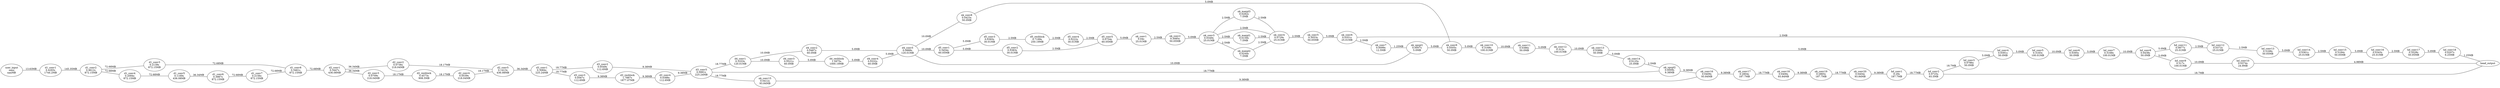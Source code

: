 graph {
rankdir=LR
user_input[label="user_input\nnans\nnanMB"]
d1_conv1[label="d1_conv1\n0.4293s\n1744.2MB"]
d1_conv2[label="d1_conv2\n0.4612s\n872.15MB"]
d1_conv3[label="d1_conv3\n0.2139s\n872.15MB"]
d1_conv4[label="d1_conv4\n0.2094s\n872.15MB"]
d1_conv5[label="d1_conv5\n0.1169s\n436.08MB"]
d1_conv6[label="d1_conv6\n0.3987s\n872.15MB"]
d1_conv7[label="d1_conv7\n0.2156s\n872.15MB"]
d1_conv8[label="d1_conv8\n0.3461s\n872.15MB"]
d2_conv1[label="d2_conv1\n0.3447s\n436.08MB"]
d2_conv2[label="d2_conv2\n0.0736s\n218.04MB"]
d2_conv3[label="d2_conv3\n0.0709s\n218.04MB"]
d2_resblock[label="d2_resblock\n0.4573s\n908.5MB"]
d2_conv4[label="d2_conv4\n0.0539s\n218.04MB"]
d2_conv5[label="d2_conv5\n0.1413s\n436.08MB"]
d3_conv1[label="d3_conv1\n0.3084s\n225.24MB"]
d3_conv2[label="d3_conv2\n0.0549s\n112.6MB"]
d3_conv3[label="d3_conv3\n0.0567s\n112.6MB"]
d3_resblock[label="d3_resblock\n1.7887s\n1877.07MB"]
d3_conv4[label="d3_conv4\n0.0388s\n112.6MB"]
d3_conv5[label="d3_conv5\n0.0991s\n225.24MB"]
d4_conv1[label="d4_conv1\n0.3333s\n120.01MB"]
d4_conv2[label="d4_conv2\n0.0487s\n60.0MB"]
d4_conv3[label="d4_conv3\n0.0521s\n60.0MB"]
d4_resblock[label="d4_resblock\n1.5975s\n1000.19MB"]
d4_conv4[label="d4_conv4\n0.0332s\n60.0MB"]
d4_conv5[label="d4_conv5\n0.0888s\n120.01MB"]
d5_conv1[label="d5_conv1\n0.3454s\n60.05MB"]
d5_conv2[label="d5_conv2\n0.0383s\n30.01MB"]
d5_conv3[label="d5_conv3\n0.0393s\n30.01MB"]
d5_resblock[label="d5_resblock\n0.7199s\n250.19MB"]
d5_conv4[label="d5_conv4\n0.0222s\n30.01MB"]
d5_conv5[label="d5_conv5\n0.0754s\n60.05MB"]
nk_conv1[label="nk_conv1\n0.04s\n25.01MB"]
nk_conv2[label="nk_conv2\n0.3085s\n50.05MB"]
nk_conv3[label="nk_conv3\n0.0349s\n25.01MB"]
nk_maxpl1[label="nk_maxpl1\n0.0159s\n7.5MB"]
nk_maxpl2[label="nk_maxpl2\n0.0244s\n7.5MB"]
nk_maxpl3[label="nk_maxpl3\n0.0282s\n7.5MB"]
nk_conv4[label="nk_conv4\n0.0729s\n25.01MB"]
nk_conv5[label="nk_conv5\n0.3053s\n50.05MB"]
nk_conv6[label="nk_conv6\n0.0351s\n25.01MB"]
nk_conv7[label="nk_conv7\n0.0099s\n12.5MB"]
nk_upspl1[label="nk_upspl1\n0.0007s\n5.0MB"]
nk_conv8[label="nk_conv8\n0.0423s\n50.0MB"]
nk_conv9[label="nk_conv9\n0.0505s\n50.0MB"]
nk_conv10[label="nk_conv10\n0.3168s\n100.01MB"]
nk_conv11[label="nk_conv11\n0.0386s\n50.0MB"]
nk_conv12[label="nk_conv12\n0.312s\n100.01MB"]
nk_conv13[label="nk_conv13\n0.0389s\n50.0MB"]
nk_conv14[label="nk_conv14\n0.0125s\n25.0MB"]
nk_upspl2[label="nk_upspl2\n0.0009s\n9.38MB"]
nk_conv15[label="nk_conv15\n0.0412s\n93.84MB"]
nk_conv16[label="nk_conv16\n0.0409s\n93.84MB"]
nk_conv17[label="nk_conv17\n0.2804s\n187.7MB"]
nk_conv18[label="nk_conv18\n0.0406s\n93.84MB"]
nk_conv19[label="nk_conv19\n0.2865s\n187.7MB"]
nk_conv20[label="nk_conv20\n0.0404s\n93.84MB"]
hd_conv1[label="hd_conv1\n0.29s\n187.7MB"]
hd_conv2[label="hd_conv2\n0.0725s\n93.5MB"]
hd_conv3[label="hd_conv3\n0.0786s\n50.0MB"]
hd_conv4[label="hd_conv4\n0.0391s\n50.0MB"]
hd_conv5[label="hd_conv5\n0.3183s\n100.01MB"]
hd_conv6[label="hd_conv6\n0.0395s\n50.0MB"]
hd_conv7[label="hd_conv7\n0.3168s\n100.01MB"]
hd_conv8[label="hd_conv8\n0.0438s\n50.0MB"]
hd_conv9[label="hd_conv9\n0.317s\n100.01MB"]
hd_conv10[label="hd_conv10\n0.0374s\n24.9MB"]
hd_conv11[label="hd_conv11\n0.0877s\n25.01MB"]
hd_conv12[label="hd_conv12\n0.0372s\n25.01MB"]
hd_conv13[label="hd_conv13\n0.3168s\n50.05MB"]
hd_conv14[label="hd_conv14\n0.0361s\n25.01MB"]
hd_conv15[label="hd_conv15\n0.3184s\n50.05MB"]
hd_conv16[label="hd_conv16\n0.0343s\n25.01MB"]
hd_conv17[label="hd_conv17\n0.3528s\n50.05MB"]
hd_conv18[label="hd_conv18\n0.0207s\n6.25MB"]
user_input -- d1_conv1[label="13.63MB"];
d1_conv1 -- d1_conv2[label="145.35MB"];
d1_conv2 -- d1_conv3[label="72.68MB"];
d1_conv2 -- d1_conv4[label="72.68MB"];
d1_conv4 -- d1_conv5[label="72.68MB"];
d1_conv5 -- d1_conv6[label="36.34MB"];
d1_conv6 -- d1_conv7[label="72.68MB"];
d1_conv3 -- d1_conv8[label="72.68MB"];
d1_conv7 -- d1_conv8[label="72.68MB"];
d1_conv8 -- d2_conv1[label="72.68MB"];
d2_conv1 -- d2_conv2[label="36.34MB"];
d2_conv1 -- d2_conv3[label="36.34MB"];
d2_conv3 -- d2_resblock[label="18.17MB"];
d2_resblock -- d2_conv4[label="18.17MB"];
d2_conv2 -- d2_conv5[label="18.17MB"];
d2_conv4 -- d2_conv5[label="18.17MB"];
d2_conv5 -- d3_conv1[label="36.34MB"];
d3_conv1 -- d3_conv2[label="18.77MB"];
d3_conv1 -- d3_conv3[label="18.77MB"];
d3_conv3 -- d3_resblock[label="9.38MB"];
d3_resblock -- d3_conv4[label="9.38MB"];
d3_conv2 -- d3_conv5[label="9.38MB"];
d3_conv4 -- d3_conv5[label="9.38MB"];
d3_conv5 -- d4_conv1[label="18.77MB"];
d4_conv1 -- d4_conv2[label="10.0MB"];
d4_conv1 -- d4_conv3[label="10.0MB"];
d4_conv3 -- d4_resblock[label="5.0MB"];
d4_resblock -- d4_conv4[label="5.0MB"];
d4_conv2 -- d4_conv5[label="5.0MB"];
d4_conv4 -- d4_conv5[label="5.0MB"];
d4_conv5 -- d5_conv1[label="10.0MB"];
d5_conv1 -- d5_conv2[label="5.0MB"];
d5_conv1 -- d5_conv3[label="5.0MB"];
d5_conv3 -- d5_resblock[label="2.5MB"];
d5_resblock -- d5_conv4[label="2.5MB"];
d5_conv2 -- d5_conv5[label="2.5MB"];
d5_conv4 -- d5_conv5[label="2.5MB"];
nk_conv20 -- hd_conv1[label="9.38MB"];
hd_conv1 -- hd_conv2[label="18.77MB"];
hd_conv2 -- hd_conv3[label="18.7MB"];
hd_conv2 -- head_output[label="18.7MB"];
hd_conv3 -- hd_conv4[label="5.0MB"];
nk_conv13 -- hd_conv4[label="5.0MB"];
hd_conv4 -- hd_conv5[label="5.0MB"];
hd_conv5 -- hd_conv6[label="10.0MB"];
hd_conv6 -- hd_conv7[label="5.0MB"];
hd_conv7 -- hd_conv8[label="10.0MB"];
hd_conv8 -- hd_conv9[label="5.0MB"];
hd_conv8 -- hd_conv11[label="5.0MB"];
hd_conv9 -- hd_conv10[label="10.0MB"];
hd_conv11 -- hd_conv12[label="2.5MB"];
nk_conv6 -- hd_conv12[label="2.5MB"];
hd_conv12 -- hd_conv13[label="2.5MB"];
hd_conv13 -- hd_conv14[label="5.0MB"];
hd_conv14 -- hd_conv15[label="2.5MB"];
hd_conv15 -- hd_conv16[label="5.0MB"];
hd_conv16 -- hd_conv17[label="2.5MB"];
hd_conv17 -- hd_conv18[label="5.0MB"];
hd_conv10 -- head_output[label="4.98MB"];
hd_conv18 -- head_output[label="1.25MB"];
d5_conv5 -- nk_conv1[label="5.0MB"];
nk_conv1 -- nk_conv2[label="2.5MB"];
nk_conv2 -- nk_conv3[label="5.0MB"];
nk_conv3 -- nk_maxpl1[label="2.5MB"];
nk_conv3 -- nk_maxpl2[label="2.5MB"];
nk_conv3 -- nk_maxpl3[label="2.5MB"];
nk_conv3 -- nk_conv4[label="2.5MB"];
nk_maxpl1 -- nk_conv4[label="2.5MB"];
nk_maxpl2 -- nk_conv4[label="2.5MB"];
nk_maxpl3 -- nk_conv4[label="2.5MB"];
nk_conv4 -- nk_conv5[label="2.5MB"];
nk_conv5 -- nk_conv6[label="5.0MB"];
nk_conv6 -- nk_conv7[label="2.5MB"];
nk_conv7 -- nk_upspl1[label="1.25MB"];
d4_conv5 -- nk_upspl1[label="10.0MB"];
d4_conv5 -- nk_conv8[label="10.0MB"];
nk_conv8 -- nk_conv9[label="5.0MB"];
nk_upspl1 -- nk_conv9[label="5.0MB"];
nk_conv9 -- nk_conv10[label="5.0MB"];
nk_conv10 -- nk_conv11[label="10.0MB"];
nk_conv11 -- nk_conv12[label="5.0MB"];
nk_conv12 -- nk_conv13[label="10.0MB"];
nk_conv13 -- nk_conv14[label="5.0MB"];
nk_conv14 -- nk_upspl2[label="2.5MB"];
d3_conv5 -- nk_upspl2[label="18.77MB"];
d3_conv5 -- nk_conv15[label="18.77MB"];
nk_conv15 -- nk_conv16[label="9.38MB"];
nk_upspl2 -- nk_conv16[label="9.38MB"];
nk_conv16 -- nk_conv17[label="9.38MB"];
nk_conv17 -- nk_conv18[label="18.77MB"];
nk_conv18 -- nk_conv19[label="9.38MB"];
nk_conv19 -- nk_conv20[label="18.77MB"];
}
